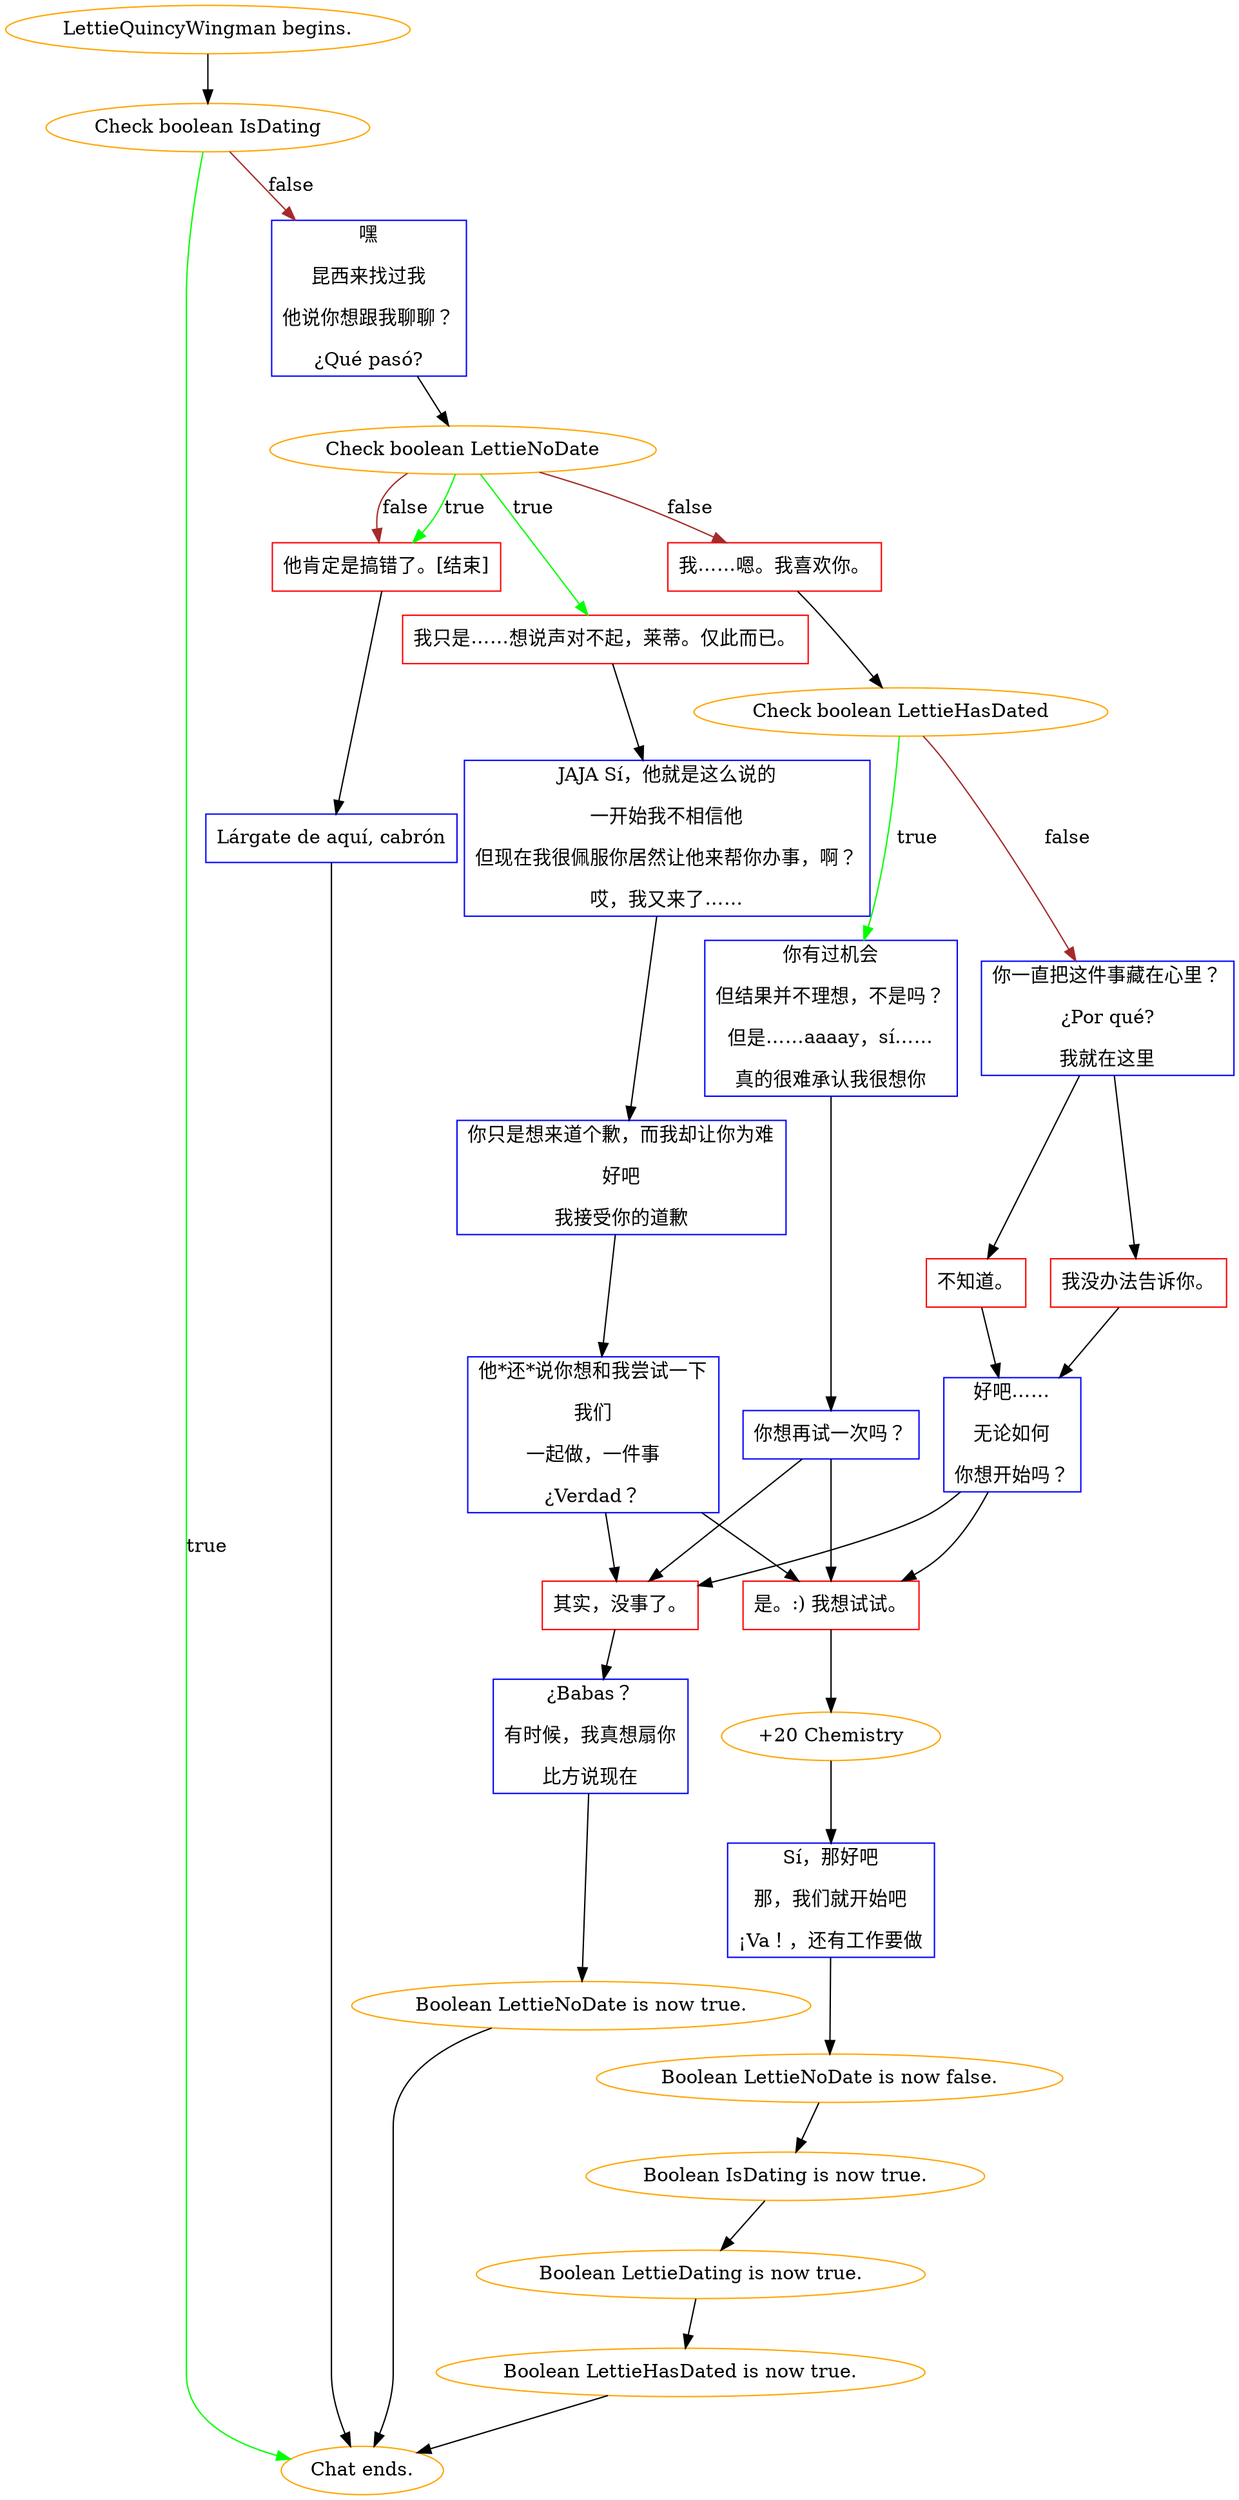 digraph {
	"LettieQuincyWingman begins." [color=orange];
		"LettieQuincyWingman begins." -> j3451391318;
	j3451391318 [label="Check boolean IsDating",color=orange];
		j3451391318 -> "Chat ends." [label=true,color=green];
		j3451391318 -> j830810388 [label=false,color=brown];
	"Chat ends." [color=orange];
	j830810388 [label="嘿
昆西来找过我
他说你想跟我聊聊？
¿Qué pasó?",shape=box,color=blue];
		j830810388 -> j2065325619;
	j2065325619 [label="Check boolean LettieNoDate",color=orange];
		j2065325619 -> j3273853450 [label=true,color=green];
		j2065325619 -> j888851194 [label=true,color=green];
		j2065325619 -> j1458522835 [label=false,color=brown];
		j2065325619 -> j888851194 [label=false,color=brown];
	j3273853450 [label="我只是……想说声对不起，莱蒂。仅此而已。",shape=box,color=red];
		j3273853450 -> j790034736;
	j888851194 [label="他肯定是搞错了。[结束]",shape=box,color=red];
		j888851194 -> j3947662504;
	j1458522835 [label="我……嗯。我喜欢你。",shape=box,color=red];
		j1458522835 -> j909510203;
	j790034736 [label="JAJA Sí，他就是这么说的
一开始我不相信他
但现在我很佩服你居然让他来帮你办事，啊？
哎，我又来了……",shape=box,color=blue];
		j790034736 -> j3546331880;
	j3947662504 [label="Lárgate de aquí, cabrón",shape=box,color=blue];
		j3947662504 -> "Chat ends.";
	j909510203 [label="Check boolean LettieHasDated",color=orange];
		j909510203 -> j2951858628 [label=true,color=green];
		j909510203 -> j2395329297 [label=false,color=brown];
	j3546331880 [label="你只是想来道个歉，而我却让你为难
好吧
我接受你的道歉",shape=box,color=blue];
		j3546331880 -> j2988799480;
	j2951858628 [label="你有过机会
但结果并不理想，不是吗？
但是……aaaay，sí……
真的很难承认我很想你",shape=box,color=blue];
		j2951858628 -> j3616393384;
	j2395329297 [label="你一直把这件事藏在心里？
¿Por qué?
我就在这里",shape=box,color=blue];
		j2395329297 -> j1462047846;
		j2395329297 -> j1361346263;
	j2988799480 [label="他*还*说你想和我尝试一下
我们
一起做，一件事
¿Verdad？",shape=box,color=blue];
		j2988799480 -> j4079317166;
		j2988799480 -> j4116730480;
	j3616393384 [label="你想再试一次吗？",shape=box,color=blue];
		j3616393384 -> j4079317166;
		j3616393384 -> j4116730480;
	j1462047846 [label="我没办法告诉你。",shape=box,color=red];
		j1462047846 -> j682543393;
	j1361346263 [label="不知道。",shape=box,color=red];
		j1361346263 -> j682543393;
	j4079317166 [label="是。:) 我想试试。",shape=box,color=red];
		j4079317166 -> j4125056165;
	j4116730480 [label="其实，没事了。",shape=box,color=red];
		j4116730480 -> j2244031199;
	j682543393 [label="好吧……
无论如何
你想开始吗？",shape=box,color=blue];
		j682543393 -> j4079317166;
		j682543393 -> j4116730480;
	j4125056165 [label="+20 Chemistry",color=orange];
		j4125056165 -> j3289473150;
	j2244031199 [label="¿Babas？
有时候，我真想扇你
比方说现在",shape=box,color=blue];
		j2244031199 -> j2703113057;
	j3289473150 [label="Sí，那好吧
那，我们就开始吧
¡Va！，还有工作要做",shape=box,color=blue];
		j3289473150 -> j4071933913;
	j2703113057 [label="Boolean LettieNoDate is now true.",color=orange];
		j2703113057 -> "Chat ends.";
	j4071933913 [label="Boolean LettieNoDate is now false.",color=orange];
		j4071933913 -> j444607473;
	j444607473 [label="Boolean IsDating is now true.",color=orange];
		j444607473 -> j2763854765;
	j2763854765 [label="Boolean LettieDating is now true.",color=orange];
		j2763854765 -> j3003494003;
	j3003494003 [label="Boolean LettieHasDated is now true.",color=orange];
		j3003494003 -> "Chat ends.";
}